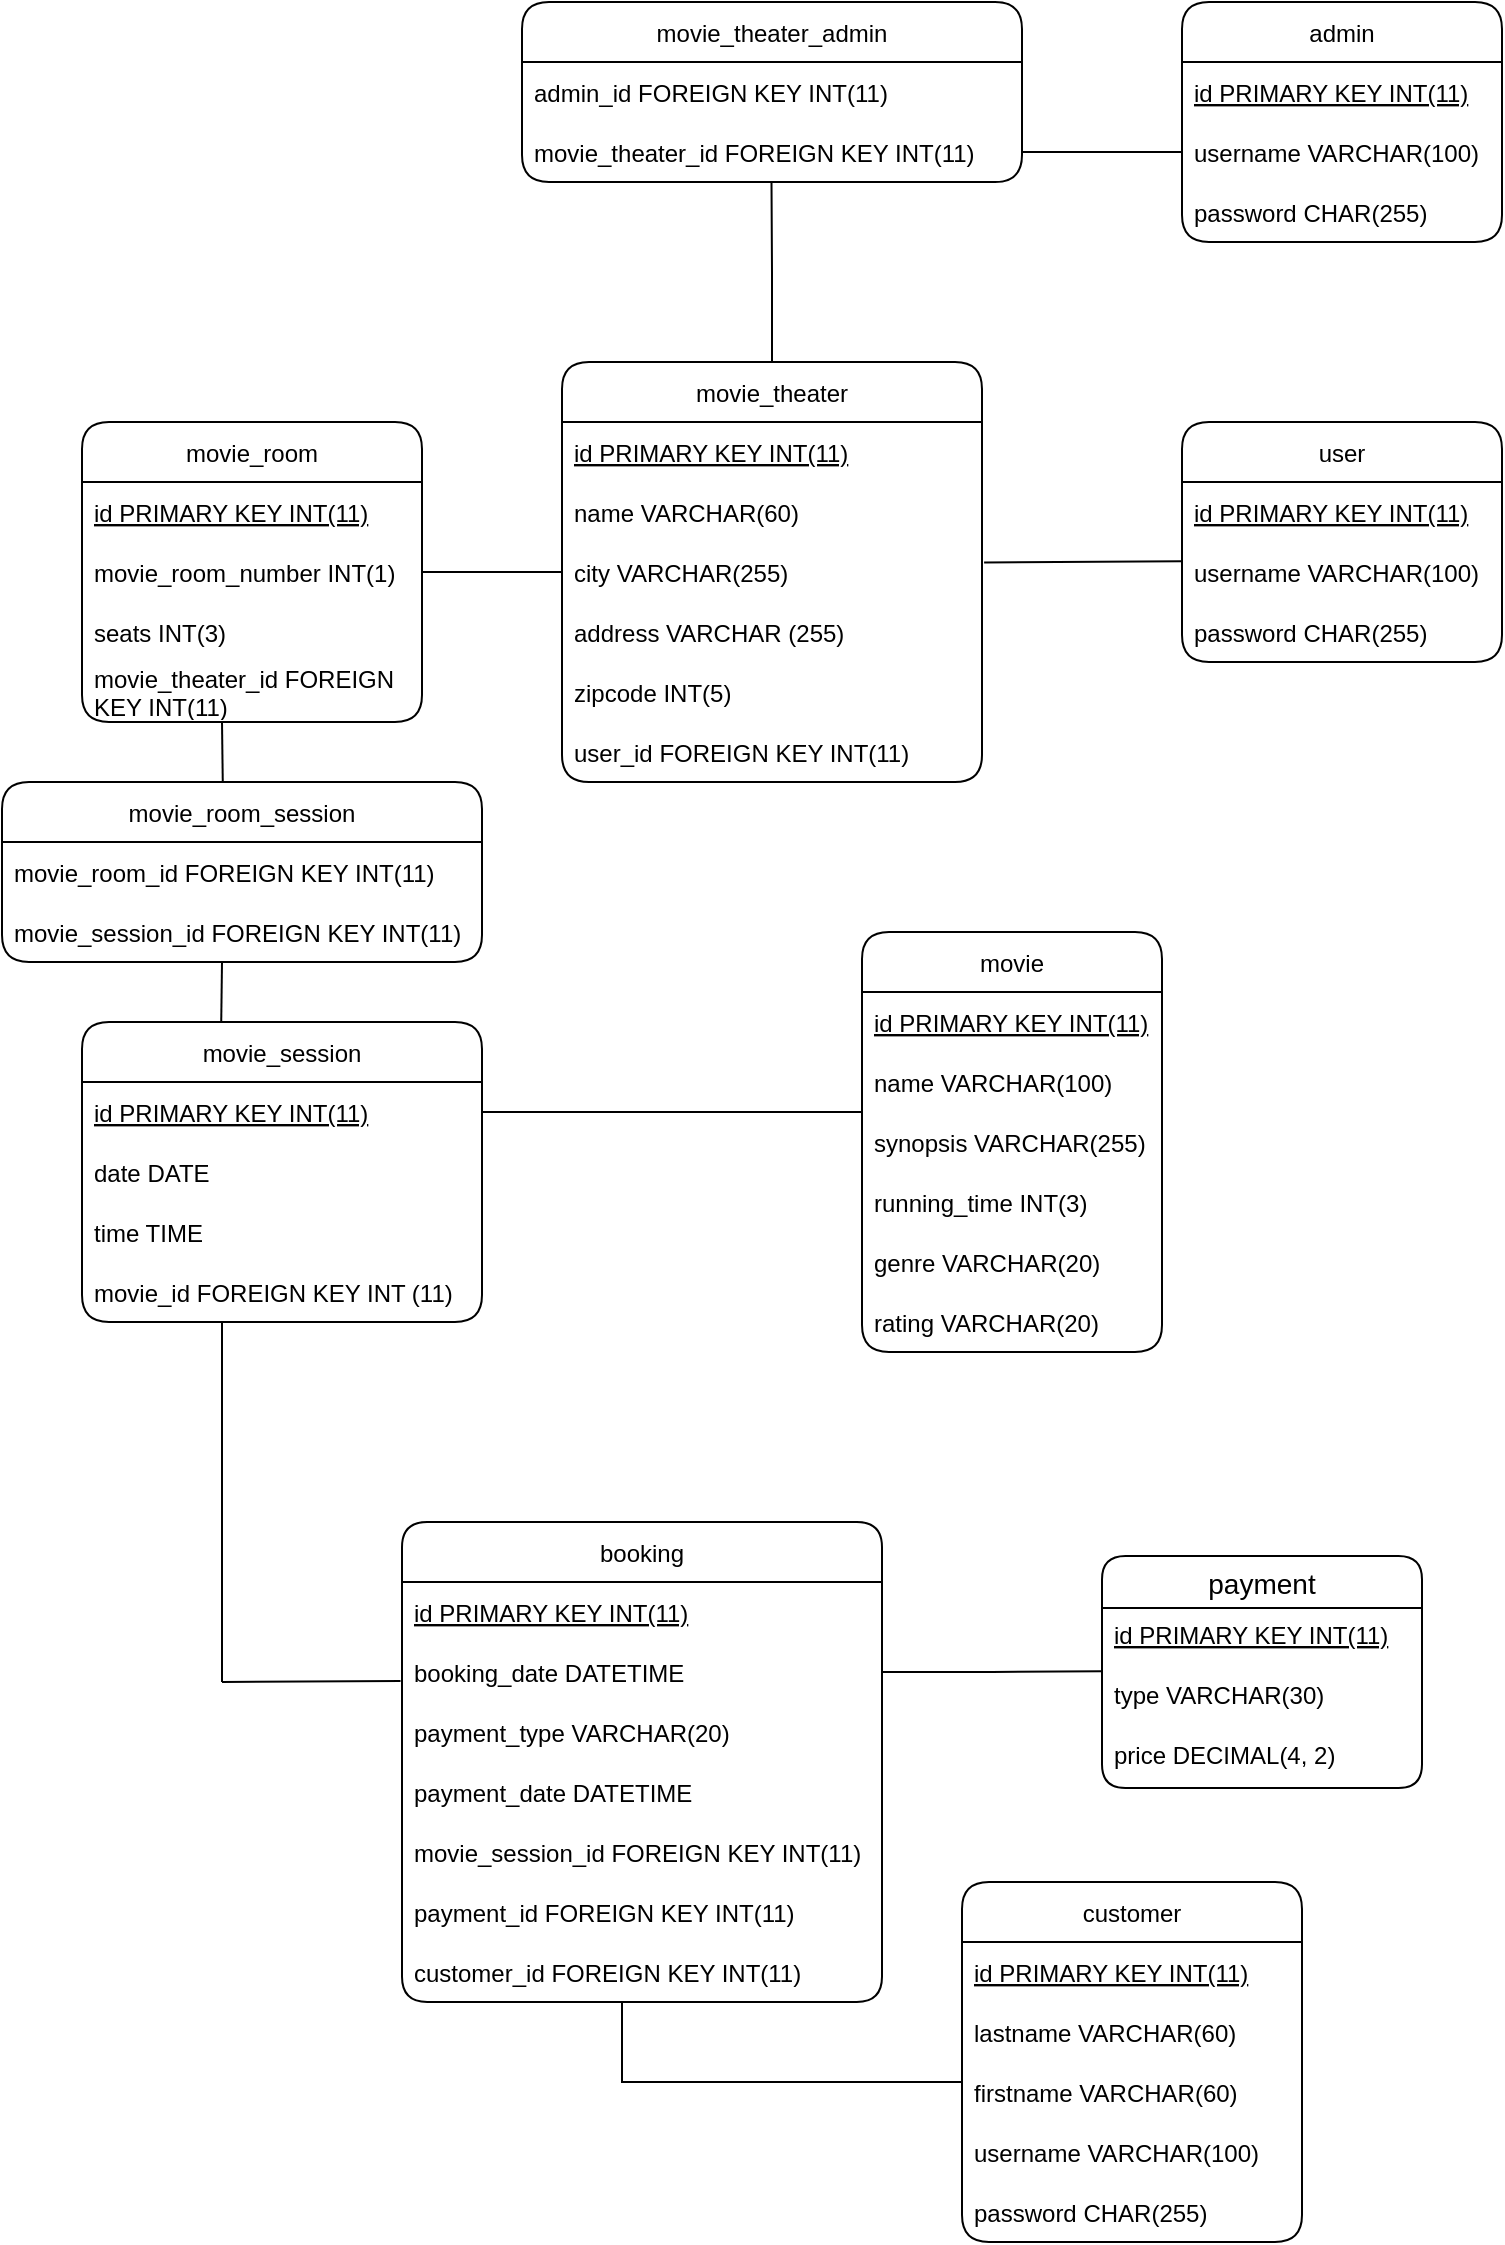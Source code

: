 <mxfile version="20.0.1" type="github"><diagram id="5yhG1IpICRClnGA9DFkU" name="Page-1"><mxGraphModel dx="1422" dy="762" grid="1" gridSize="10" guides="1" tooltips="1" connect="1" arrows="1" fold="1" page="1" pageScale="1" pageWidth="827" pageHeight="1169" math="0" shadow="0"><root><mxCell id="0"/><mxCell id="1" parent="0"/><mxCell id="CclAL4hbT1v-Oei8ermD-147" style="edgeStyle=orthogonalEdgeStyle;rounded=0;orthogonalLoop=1;jettySize=auto;html=1;exitX=0.5;exitY=0;exitDx=0;exitDy=0;entryX=0.499;entryY=1;entryDx=0;entryDy=0;entryPerimeter=0;endArrow=none;endFill=0;" edge="1" parent="1" source="CclAL4hbT1v-Oei8ermD-148" target="CclAL4hbT1v-Oei8ermD-205"><mxGeometry relative="1" as="geometry"/></mxCell><mxCell id="CclAL4hbT1v-Oei8ermD-148" value="movie_theater" style="swimlane;fontStyle=0;childLayout=stackLayout;horizontal=1;startSize=30;horizontalStack=0;resizeParent=1;resizeParentMax=0;resizeLast=0;collapsible=1;marginBottom=0;rounded=1;swimlaneLine=1;verticalAlign=middle;" vertex="1" parent="1"><mxGeometry x="320" y="220" width="210" height="210" as="geometry"/></mxCell><mxCell id="CclAL4hbT1v-Oei8ermD-149" value="id PRIMARY KEY INT(11)" style="text;strokeColor=none;fillColor=none;align=left;verticalAlign=middle;spacingLeft=4;spacingRight=4;overflow=hidden;points=[[0,0.5],[1,0.5]];portConstraint=eastwest;rotatable=0;fontStyle=4" vertex="1" parent="CclAL4hbT1v-Oei8ermD-148"><mxGeometry y="30" width="210" height="30" as="geometry"/></mxCell><mxCell id="CclAL4hbT1v-Oei8ermD-150" value="name VARCHAR(60)" style="text;strokeColor=none;fillColor=none;align=left;verticalAlign=middle;spacingLeft=4;spacingRight=4;overflow=hidden;points=[[0,0.5],[1,0.5]];portConstraint=eastwest;rotatable=0;" vertex="1" parent="CclAL4hbT1v-Oei8ermD-148"><mxGeometry y="60" width="210" height="30" as="geometry"/></mxCell><object label="city VARCHAR(255)" id="CclAL4hbT1v-Oei8ermD-151"><mxCell style="text;strokeColor=none;fillColor=none;align=left;verticalAlign=middle;spacingLeft=4;spacingRight=4;overflow=hidden;points=[[0,0.5],[1,0.5]];portConstraint=eastwest;rotatable=0;" vertex="1" parent="CclAL4hbT1v-Oei8ermD-148"><mxGeometry y="90" width="210" height="30" as="geometry"/></mxCell></object><mxCell id="CclAL4hbT1v-Oei8ermD-152" value="address VARCHAR (255)" style="text;strokeColor=none;fillColor=none;align=left;verticalAlign=middle;spacingLeft=4;spacingRight=4;overflow=hidden;points=[[0,0.5],[1,0.5]];portConstraint=eastwest;rotatable=0;" vertex="1" parent="CclAL4hbT1v-Oei8ermD-148"><mxGeometry y="120" width="210" height="30" as="geometry"/></mxCell><mxCell id="CclAL4hbT1v-Oei8ermD-153" value="zipcode INT(5)" style="text;strokeColor=none;fillColor=none;align=left;verticalAlign=middle;spacingLeft=4;spacingRight=4;overflow=hidden;points=[[0,0.5],[1,0.5]];portConstraint=eastwest;rotatable=0;" vertex="1" parent="CclAL4hbT1v-Oei8ermD-148"><mxGeometry y="150" width="210" height="30" as="geometry"/></mxCell><mxCell id="CclAL4hbT1v-Oei8ermD-154" value="user_id FOREIGN KEY INT(11)" style="text;strokeColor=none;fillColor=none;align=left;verticalAlign=middle;spacingLeft=4;spacingRight=4;overflow=hidden;points=[[0,0.5],[1,0.5]];portConstraint=eastwest;rotatable=0;" vertex="1" parent="CclAL4hbT1v-Oei8ermD-148"><mxGeometry y="180" width="210" height="30" as="geometry"/></mxCell><mxCell id="CclAL4hbT1v-Oei8ermD-155" value="admin" style="swimlane;fontStyle=0;childLayout=stackLayout;horizontal=1;startSize=30;horizontalStack=0;resizeParent=1;resizeParentMax=0;resizeLast=0;collapsible=1;marginBottom=0;rounded=1;" vertex="1" parent="1"><mxGeometry x="630" y="40" width="160" height="120" as="geometry"/></mxCell><mxCell id="CclAL4hbT1v-Oei8ermD-156" value="id PRIMARY KEY INT(11)" style="text;strokeColor=none;fillColor=none;align=left;verticalAlign=middle;spacingLeft=4;spacingRight=4;overflow=hidden;points=[[0,0.5],[1,0.5]];portConstraint=eastwest;rotatable=0;rounded=1;fontStyle=4" vertex="1" parent="CclAL4hbT1v-Oei8ermD-155"><mxGeometry y="30" width="160" height="30" as="geometry"/></mxCell><mxCell id="CclAL4hbT1v-Oei8ermD-157" value="username VARCHAR(100)" style="text;strokeColor=none;fillColor=none;align=left;verticalAlign=middle;spacingLeft=4;spacingRight=4;overflow=hidden;points=[[0,0.5],[1,0.5]];portConstraint=eastwest;rotatable=0;rounded=1;" vertex="1" parent="CclAL4hbT1v-Oei8ermD-155"><mxGeometry y="60" width="160" height="30" as="geometry"/></mxCell><mxCell id="CclAL4hbT1v-Oei8ermD-158" value="password CHAR(255)" style="text;strokeColor=none;fillColor=none;align=left;verticalAlign=middle;spacingLeft=4;spacingRight=4;overflow=hidden;points=[[0,0.5],[1,0.5]];portConstraint=eastwest;rotatable=0;rounded=1;" vertex="1" parent="CclAL4hbT1v-Oei8ermD-155"><mxGeometry y="90" width="160" height="30" as="geometry"/></mxCell><mxCell id="CclAL4hbT1v-Oei8ermD-159" value="movie_room" style="swimlane;fontStyle=0;childLayout=stackLayout;horizontal=1;startSize=30;horizontalStack=0;resizeParent=1;resizeParentMax=0;resizeLast=0;collapsible=1;marginBottom=0;rounded=1;" vertex="1" parent="1"><mxGeometry x="80" y="250" width="170" height="150" as="geometry"/></mxCell><mxCell id="CclAL4hbT1v-Oei8ermD-160" value="id PRIMARY KEY INT(11)" style="text;strokeColor=none;fillColor=none;align=left;verticalAlign=middle;spacingLeft=4;spacingRight=4;overflow=hidden;points=[[0,0.5],[1,0.5]];portConstraint=eastwest;rotatable=0;rounded=1;fontStyle=4" vertex="1" parent="CclAL4hbT1v-Oei8ermD-159"><mxGeometry y="30" width="170" height="30" as="geometry"/></mxCell><mxCell id="CclAL4hbT1v-Oei8ermD-161" value="movie_room_number INT(1)" style="text;strokeColor=none;fillColor=none;align=left;verticalAlign=middle;spacingLeft=4;spacingRight=4;overflow=hidden;points=[[0,0.5],[1,0.5]];portConstraint=eastwest;rotatable=0;rounded=1;" vertex="1" parent="CclAL4hbT1v-Oei8ermD-159"><mxGeometry y="60" width="170" height="30" as="geometry"/></mxCell><mxCell id="CclAL4hbT1v-Oei8ermD-162" value="seats INT(3)" style="text;strokeColor=none;fillColor=none;align=left;verticalAlign=middle;spacingLeft=4;spacingRight=4;overflow=hidden;points=[[0,0.5],[1,0.5]];portConstraint=eastwest;rotatable=0;rounded=1;" vertex="1" parent="CclAL4hbT1v-Oei8ermD-159"><mxGeometry y="90" width="170" height="30" as="geometry"/></mxCell><mxCell id="CclAL4hbT1v-Oei8ermD-163" value="movie_theater_id FOREIGN&#10;KEY INT(11)" style="text;strokeColor=none;fillColor=none;align=left;verticalAlign=middle;spacingLeft=4;spacingRight=4;overflow=hidden;points=[[0,0.5],[1,0.5]];portConstraint=eastwest;rotatable=0;rounded=1;" vertex="1" parent="CclAL4hbT1v-Oei8ermD-159"><mxGeometry y="120" width="170" height="30" as="geometry"/></mxCell><mxCell id="CclAL4hbT1v-Oei8ermD-164" style="edgeStyle=orthogonalEdgeStyle;rounded=0;orthogonalLoop=1;jettySize=auto;html=1;exitX=0.348;exitY=0.008;exitDx=0;exitDy=0;endArrow=none;endFill=0;exitPerimeter=0;" edge="1" parent="1" source="CclAL4hbT1v-Oei8ermD-165"><mxGeometry relative="1" as="geometry"><mxPoint x="150" y="520" as="targetPoint"/></mxGeometry></mxCell><mxCell id="CclAL4hbT1v-Oei8ermD-165" value="movie_session" style="swimlane;fontStyle=0;childLayout=stackLayout;horizontal=1;startSize=30;horizontalStack=0;resizeParent=1;resizeParentMax=0;resizeLast=0;collapsible=1;marginBottom=0;rounded=1;" vertex="1" parent="1"><mxGeometry x="80" y="550" width="200" height="150" as="geometry"/></mxCell><mxCell id="CclAL4hbT1v-Oei8ermD-166" value="id PRIMARY KEY INT(11)" style="text;strokeColor=none;fillColor=none;align=left;verticalAlign=middle;spacingLeft=4;spacingRight=4;overflow=hidden;points=[[0,0.5],[1,0.5]];portConstraint=eastwest;rotatable=0;rounded=1;fontStyle=4" vertex="1" parent="CclAL4hbT1v-Oei8ermD-165"><mxGeometry y="30" width="200" height="30" as="geometry"/></mxCell><mxCell id="CclAL4hbT1v-Oei8ermD-167" value="date DATE" style="text;strokeColor=none;fillColor=none;align=left;verticalAlign=middle;spacingLeft=4;spacingRight=4;overflow=hidden;points=[[0,0.5],[1,0.5]];portConstraint=eastwest;rotatable=0;rounded=1;" vertex="1" parent="CclAL4hbT1v-Oei8ermD-165"><mxGeometry y="60" width="200" height="30" as="geometry"/></mxCell><mxCell id="CclAL4hbT1v-Oei8ermD-168" value="time TIME" style="text;strokeColor=none;fillColor=none;align=left;verticalAlign=middle;spacingLeft=4;spacingRight=4;overflow=hidden;points=[[0,0.5],[1,0.5]];portConstraint=eastwest;rotatable=0;rounded=1;" vertex="1" parent="CclAL4hbT1v-Oei8ermD-165"><mxGeometry y="90" width="200" height="30" as="geometry"/></mxCell><mxCell id="CclAL4hbT1v-Oei8ermD-169" value="movie_id FOREIGN KEY INT (11)" style="text;strokeColor=none;fillColor=none;align=left;verticalAlign=middle;spacingLeft=4;spacingRight=4;overflow=hidden;points=[[0,0.5],[1,0.5]];portConstraint=eastwest;rotatable=0;rounded=1;" vertex="1" parent="CclAL4hbT1v-Oei8ermD-165"><mxGeometry y="120" width="200" height="30" as="geometry"/></mxCell><mxCell id="CclAL4hbT1v-Oei8ermD-170" value="movie" style="swimlane;fontStyle=0;childLayout=stackLayout;horizontal=1;startSize=30;horizontalStack=0;resizeParent=1;resizeParentMax=0;resizeLast=0;collapsible=1;marginBottom=0;rounded=1;" vertex="1" parent="1"><mxGeometry x="470" y="505" width="150" height="210" as="geometry"/></mxCell><mxCell id="CclAL4hbT1v-Oei8ermD-171" value="id PRIMARY KEY INT(11)" style="text;strokeColor=none;fillColor=none;align=left;verticalAlign=middle;spacingLeft=4;spacingRight=4;overflow=hidden;points=[[0,0.5],[1,0.5]];portConstraint=eastwest;rotatable=0;rounded=1;fontStyle=4" vertex="1" parent="CclAL4hbT1v-Oei8ermD-170"><mxGeometry y="30" width="150" height="30" as="geometry"/></mxCell><mxCell id="CclAL4hbT1v-Oei8ermD-172" value="name VARCHAR(100)" style="text;strokeColor=none;fillColor=none;align=left;verticalAlign=middle;spacingLeft=4;spacingRight=4;overflow=hidden;points=[[0,0.5],[1,0.5]];portConstraint=eastwest;rotatable=0;rounded=1;" vertex="1" parent="CclAL4hbT1v-Oei8ermD-170"><mxGeometry y="60" width="150" height="30" as="geometry"/></mxCell><mxCell id="CclAL4hbT1v-Oei8ermD-173" value="synopsis VARCHAR(255)" style="text;strokeColor=none;fillColor=none;align=left;verticalAlign=middle;spacingLeft=4;spacingRight=4;overflow=hidden;points=[[0,0.5],[1,0.5]];portConstraint=eastwest;rotatable=0;rounded=1;" vertex="1" parent="CclAL4hbT1v-Oei8ermD-170"><mxGeometry y="90" width="150" height="30" as="geometry"/></mxCell><mxCell id="CclAL4hbT1v-Oei8ermD-174" value="running_time INT(3)" style="text;strokeColor=none;fillColor=none;align=left;verticalAlign=middle;spacingLeft=4;spacingRight=4;overflow=hidden;points=[[0,0.5],[1,0.5]];portConstraint=eastwest;rotatable=0;rounded=1;" vertex="1" parent="CclAL4hbT1v-Oei8ermD-170"><mxGeometry y="120" width="150" height="30" as="geometry"/></mxCell><mxCell id="CclAL4hbT1v-Oei8ermD-175" value="genre VARCHAR(20)" style="text;strokeColor=none;fillColor=none;align=left;verticalAlign=middle;spacingLeft=4;spacingRight=4;overflow=hidden;points=[[0,0.5],[1,0.5]];portConstraint=eastwest;rotatable=0;rounded=1;" vertex="1" parent="CclAL4hbT1v-Oei8ermD-170"><mxGeometry y="150" width="150" height="30" as="geometry"/></mxCell><mxCell id="CclAL4hbT1v-Oei8ermD-176" value="rating VARCHAR(20)" style="text;strokeColor=none;fillColor=none;align=left;verticalAlign=middle;spacingLeft=4;spacingRight=4;overflow=hidden;points=[[0,0.5],[1,0.5]];portConstraint=eastwest;rotatable=0;rounded=1;" vertex="1" parent="CclAL4hbT1v-Oei8ermD-170"><mxGeometry y="180" width="150" height="30" as="geometry"/></mxCell><mxCell id="CclAL4hbT1v-Oei8ermD-177" value="booking" style="swimlane;fontStyle=0;childLayout=stackLayout;horizontal=1;startSize=30;horizontalStack=0;resizeParent=1;resizeParentMax=0;resizeLast=0;collapsible=1;marginBottom=0;rounded=1;arcSize=14;" vertex="1" parent="1"><mxGeometry x="240" y="800" width="240" height="240" as="geometry"/></mxCell><mxCell id="CclAL4hbT1v-Oei8ermD-178" value="id PRIMARY KEY INT(11)" style="text;strokeColor=none;fillColor=none;align=left;verticalAlign=middle;spacingLeft=4;spacingRight=4;overflow=hidden;points=[[0,0.5],[1,0.5]];portConstraint=eastwest;rotatable=0;rounded=1;fontStyle=4" vertex="1" parent="CclAL4hbT1v-Oei8ermD-177"><mxGeometry y="30" width="240" height="30" as="geometry"/></mxCell><mxCell id="CclAL4hbT1v-Oei8ermD-179" value="booking_date DATETIME" style="text;strokeColor=none;fillColor=none;align=left;verticalAlign=middle;spacingLeft=4;spacingRight=4;overflow=hidden;points=[[0,0.5],[1,0.5]];portConstraint=eastwest;rotatable=0;rounded=1;" vertex="1" parent="CclAL4hbT1v-Oei8ermD-177"><mxGeometry y="60" width="240" height="30" as="geometry"/></mxCell><mxCell id="CclAL4hbT1v-Oei8ermD-180" value="payment_type VARCHAR(20)" style="text;strokeColor=none;fillColor=none;align=left;verticalAlign=middle;spacingLeft=4;spacingRight=4;overflow=hidden;points=[[0,0.5],[1,0.5]];portConstraint=eastwest;rotatable=0;rounded=1;" vertex="1" parent="CclAL4hbT1v-Oei8ermD-177"><mxGeometry y="90" width="240" height="30" as="geometry"/></mxCell><mxCell id="CclAL4hbT1v-Oei8ermD-181" value="payment_date DATETIME" style="text;strokeColor=none;fillColor=none;align=left;verticalAlign=middle;spacingLeft=4;spacingRight=4;overflow=hidden;points=[[0,0.5],[1,0.5]];portConstraint=eastwest;rotatable=0;rounded=1;" vertex="1" parent="CclAL4hbT1v-Oei8ermD-177"><mxGeometry y="120" width="240" height="30" as="geometry"/></mxCell><mxCell id="CclAL4hbT1v-Oei8ermD-182" value="movie_session_id FOREIGN KEY INT(11)" style="text;strokeColor=none;fillColor=none;align=left;verticalAlign=middle;spacingLeft=4;spacingRight=4;overflow=hidden;points=[[0,0.5],[1,0.5]];portConstraint=eastwest;rotatable=0;rounded=1;" vertex="1" parent="CclAL4hbT1v-Oei8ermD-177"><mxGeometry y="150" width="240" height="30" as="geometry"/></mxCell><mxCell id="CclAL4hbT1v-Oei8ermD-183" value="payment_id FOREIGN KEY INT(11)" style="text;strokeColor=none;fillColor=none;align=left;verticalAlign=middle;spacingLeft=4;spacingRight=4;overflow=hidden;points=[[0,0.5],[1,0.5]];portConstraint=eastwest;rotatable=0;rounded=1;" vertex="1" parent="CclAL4hbT1v-Oei8ermD-177"><mxGeometry y="180" width="240" height="30" as="geometry"/></mxCell><mxCell id="CclAL4hbT1v-Oei8ermD-184" value="customer_id FOREIGN KEY INT(11)" style="text;strokeColor=none;fillColor=none;align=left;verticalAlign=middle;spacingLeft=4;spacingRight=4;overflow=hidden;points=[[0,0.5],[1,0.5]];portConstraint=eastwest;rotatable=0;rounded=1;" vertex="1" parent="CclAL4hbT1v-Oei8ermD-177"><mxGeometry y="210" width="240" height="30" as="geometry"/></mxCell><mxCell id="CclAL4hbT1v-Oei8ermD-185" value="" style="endArrow=none;html=1;rounded=0;" edge="1" parent="1"><mxGeometry relative="1" as="geometry"><mxPoint x="150" y="700" as="sourcePoint"/><mxPoint x="150" y="880" as="targetPoint"/></mxGeometry></mxCell><mxCell id="CclAL4hbT1v-Oei8ermD-186" value="" style="endArrow=none;html=1;rounded=0;entryX=-0.003;entryY=0.651;entryDx=0;entryDy=0;entryPerimeter=0;" edge="1" parent="1" target="CclAL4hbT1v-Oei8ermD-179"><mxGeometry relative="1" as="geometry"><mxPoint x="150" y="880" as="sourcePoint"/><mxPoint x="280" y="880" as="targetPoint"/></mxGeometry></mxCell><mxCell id="CclAL4hbT1v-Oei8ermD-187" value="customer" style="swimlane;fontStyle=0;childLayout=stackLayout;horizontal=1;startSize=30;horizontalStack=0;resizeParent=1;resizeParentMax=0;resizeLast=0;collapsible=1;marginBottom=0;rounded=1;labelBackgroundColor=none;" vertex="1" parent="1"><mxGeometry x="520" y="980" width="170" height="180" as="geometry"/></mxCell><mxCell id="CclAL4hbT1v-Oei8ermD-188" value="id PRIMARY KEY INT(11)" style="text;strokeColor=none;fillColor=none;align=left;verticalAlign=middle;spacingLeft=4;spacingRight=4;overflow=hidden;points=[[0,0.5],[1,0.5]];portConstraint=eastwest;rotatable=0;rounded=1;labelBackgroundColor=none;fontStyle=4" vertex="1" parent="CclAL4hbT1v-Oei8ermD-187"><mxGeometry y="30" width="170" height="30" as="geometry"/></mxCell><mxCell id="CclAL4hbT1v-Oei8ermD-189" value="lastname VARCHAR(60)" style="text;strokeColor=none;fillColor=none;align=left;verticalAlign=middle;spacingLeft=4;spacingRight=4;overflow=hidden;points=[[0,0.5],[1,0.5]];portConstraint=eastwest;rotatable=0;rounded=1;labelBackgroundColor=none;" vertex="1" parent="CclAL4hbT1v-Oei8ermD-187"><mxGeometry y="60" width="170" height="30" as="geometry"/></mxCell><mxCell id="CclAL4hbT1v-Oei8ermD-190" value="firstname VARCHAR(60)" style="text;strokeColor=none;fillColor=none;align=left;verticalAlign=middle;spacingLeft=4;spacingRight=4;overflow=hidden;points=[[0,0.5],[1,0.5]];portConstraint=eastwest;rotatable=0;rounded=1;labelBackgroundColor=none;" vertex="1" parent="CclAL4hbT1v-Oei8ermD-187"><mxGeometry y="90" width="170" height="30" as="geometry"/></mxCell><mxCell id="CclAL4hbT1v-Oei8ermD-191" value="username VARCHAR(100)" style="text;strokeColor=none;fillColor=none;align=left;verticalAlign=middle;spacingLeft=4;spacingRight=4;overflow=hidden;points=[[0,0.5],[1,0.5]];portConstraint=eastwest;rotatable=0;rounded=1;labelBackgroundColor=none;" vertex="1" parent="CclAL4hbT1v-Oei8ermD-187"><mxGeometry y="120" width="170" height="30" as="geometry"/></mxCell><mxCell id="CclAL4hbT1v-Oei8ermD-192" value="password CHAR(255)" style="text;strokeColor=none;fillColor=none;align=left;verticalAlign=middle;spacingLeft=4;spacingRight=4;overflow=hidden;points=[[0,0.5],[1,0.5]];portConstraint=eastwest;rotatable=0;rounded=1;labelBackgroundColor=none;" vertex="1" parent="CclAL4hbT1v-Oei8ermD-187"><mxGeometry y="150" width="170" height="30" as="geometry"/></mxCell><mxCell id="CclAL4hbT1v-Oei8ermD-193" value="" style="endArrow=none;html=1;rounded=0;entryX=0;entryY=0.333;entryDx=0;entryDy=0;entryPerimeter=0;" edge="1" parent="1" target="CclAL4hbT1v-Oei8ermD-190"><mxGeometry relative="1" as="geometry"><mxPoint x="350" y="1040" as="sourcePoint"/><mxPoint x="510" y="950" as="targetPoint"/><Array as="points"><mxPoint x="350" y="1080"/></Array></mxGeometry></mxCell><mxCell id="CclAL4hbT1v-Oei8ermD-194" value="payment" style="swimlane;fontStyle=0;childLayout=stackLayout;horizontal=1;startSize=26;horizontalStack=0;resizeParent=1;resizeParentMax=0;resizeLast=0;collapsible=1;marginBottom=0;align=center;fontSize=14;rounded=1;labelBackgroundColor=none;" vertex="1" parent="1"><mxGeometry x="590" y="817" width="160" height="116" as="geometry"/></mxCell><mxCell id="CclAL4hbT1v-Oei8ermD-195" value="id PRIMARY KEY INT(11)" style="text;strokeColor=none;fillColor=none;spacingLeft=4;spacingRight=4;overflow=hidden;rotatable=0;points=[[0,0.5],[1,0.5]];portConstraint=eastwest;fontSize=12;rounded=1;labelBackgroundColor=none;fontStyle=4" vertex="1" parent="CclAL4hbT1v-Oei8ermD-194"><mxGeometry y="26" width="160" height="30" as="geometry"/></mxCell><mxCell id="CclAL4hbT1v-Oei8ermD-196" value="type VARCHAR(30)" style="text;strokeColor=none;fillColor=none;spacingLeft=4;spacingRight=4;overflow=hidden;rotatable=0;points=[[0,0.5],[1,0.5]];portConstraint=eastwest;fontSize=12;rounded=1;labelBackgroundColor=none;" vertex="1" parent="CclAL4hbT1v-Oei8ermD-194"><mxGeometry y="56" width="160" height="30" as="geometry"/></mxCell><mxCell id="CclAL4hbT1v-Oei8ermD-197" value="price DECIMAL(4, 2)" style="text;strokeColor=none;fillColor=none;spacingLeft=4;spacingRight=4;overflow=hidden;rotatable=0;points=[[0,0.5],[1,0.5]];portConstraint=eastwest;fontSize=12;rounded=1;labelBackgroundColor=none;" vertex="1" parent="CclAL4hbT1v-Oei8ermD-194"><mxGeometry y="86" width="160" height="30" as="geometry"/></mxCell><mxCell id="CclAL4hbT1v-Oei8ermD-198" value="user" style="swimlane;fontStyle=0;childLayout=stackLayout;horizontal=1;startSize=30;horizontalStack=0;resizeParent=1;resizeParentMax=0;resizeLast=0;collapsible=1;marginBottom=0;rounded=1;labelBackgroundColor=none;" vertex="1" parent="1"><mxGeometry x="630" y="250" width="160" height="120" as="geometry"/></mxCell><mxCell id="CclAL4hbT1v-Oei8ermD-199" value="id PRIMARY KEY INT(11)" style="text;strokeColor=none;fillColor=none;align=left;verticalAlign=middle;spacingLeft=4;spacingRight=4;overflow=hidden;points=[[0,0.5],[1,0.5]];portConstraint=eastwest;rotatable=0;rounded=1;labelBackgroundColor=none;fontStyle=4" vertex="1" parent="CclAL4hbT1v-Oei8ermD-198"><mxGeometry y="30" width="160" height="30" as="geometry"/></mxCell><mxCell id="CclAL4hbT1v-Oei8ermD-200" value="username VARCHAR(100)" style="text;strokeColor=none;fillColor=none;align=left;verticalAlign=middle;spacingLeft=4;spacingRight=4;overflow=hidden;points=[[0,0.5],[1,0.5]];portConstraint=eastwest;rotatable=0;rounded=1;labelBackgroundColor=none;" vertex="1" parent="CclAL4hbT1v-Oei8ermD-198"><mxGeometry y="60" width="160" height="30" as="geometry"/></mxCell><mxCell id="CclAL4hbT1v-Oei8ermD-201" value="password CHAR(255)" style="text;strokeColor=none;fillColor=none;align=left;verticalAlign=middle;spacingLeft=4;spacingRight=4;overflow=hidden;points=[[0,0.5],[1,0.5]];portConstraint=eastwest;rotatable=0;rounded=1;labelBackgroundColor=none;" vertex="1" parent="CclAL4hbT1v-Oei8ermD-198"><mxGeometry y="90" width="160" height="30" as="geometry"/></mxCell><mxCell id="CclAL4hbT1v-Oei8ermD-202" value="" style="endArrow=none;html=1;rounded=0;exitX=1.005;exitY=0.34;exitDx=0;exitDy=0;exitPerimeter=0;" edge="1" parent="1" source="CclAL4hbT1v-Oei8ermD-151"><mxGeometry relative="1" as="geometry"><mxPoint x="490" y="320" as="sourcePoint"/><mxPoint x="630" y="319.66" as="targetPoint"/></mxGeometry></mxCell><mxCell id="CclAL4hbT1v-Oei8ermD-203" value="movie_theater_admin" style="swimlane;fontStyle=0;childLayout=stackLayout;horizontal=1;startSize=30;horizontalStack=0;resizeParent=1;resizeParentMax=0;resizeLast=0;collapsible=1;marginBottom=0;rounded=1;labelBackgroundColor=none;" vertex="1" parent="1"><mxGeometry x="300" y="40" width="250" height="90" as="geometry"/></mxCell><mxCell id="CclAL4hbT1v-Oei8ermD-204" value="admin_id FOREIGN KEY INT(11)" style="text;strokeColor=none;fillColor=none;align=left;verticalAlign=middle;spacingLeft=4;spacingRight=4;overflow=hidden;points=[[0,0.5],[1,0.5]];portConstraint=eastwest;rotatable=0;rounded=1;labelBackgroundColor=none;" vertex="1" parent="CclAL4hbT1v-Oei8ermD-203"><mxGeometry y="30" width="250" height="30" as="geometry"/></mxCell><mxCell id="CclAL4hbT1v-Oei8ermD-205" value="movie_theater_id FOREIGN KEY INT(11)" style="text;strokeColor=none;fillColor=none;align=left;verticalAlign=middle;spacingLeft=4;spacingRight=4;overflow=hidden;points=[[0,0.5],[1,0.5]];portConstraint=eastwest;rotatable=0;rounded=1;labelBackgroundColor=none;" vertex="1" parent="CclAL4hbT1v-Oei8ermD-203"><mxGeometry y="60" width="250" height="30" as="geometry"/></mxCell><mxCell id="CclAL4hbT1v-Oei8ermD-206" style="edgeStyle=orthogonalEdgeStyle;rounded=0;orthogonalLoop=1;jettySize=auto;html=1;exitX=1;exitY=0.5;exitDx=0;exitDy=0;entryX=0;entryY=0.5;entryDx=0;entryDy=0;endArrow=none;endFill=0;" edge="1" parent="1" source="CclAL4hbT1v-Oei8ermD-205" target="CclAL4hbT1v-Oei8ermD-157"><mxGeometry relative="1" as="geometry"/></mxCell><mxCell id="CclAL4hbT1v-Oei8ermD-207" style="edgeStyle=orthogonalEdgeStyle;rounded=0;orthogonalLoop=1;jettySize=auto;html=1;exitX=0.46;exitY=0.014;exitDx=0;exitDy=0;endArrow=none;endFill=0;exitPerimeter=0;" edge="1" parent="1" source="CclAL4hbT1v-Oei8ermD-208"><mxGeometry relative="1" as="geometry"><mxPoint x="150" y="400" as="targetPoint"/></mxGeometry></mxCell><mxCell id="CclAL4hbT1v-Oei8ermD-208" value="movie_room_session" style="swimlane;fontStyle=0;childLayout=stackLayout;horizontal=1;startSize=30;horizontalStack=0;resizeParent=1;resizeParentMax=0;resizeLast=0;collapsible=1;marginBottom=0;rounded=1;labelBackgroundColor=none;" vertex="1" parent="1"><mxGeometry x="40" y="430" width="240" height="90" as="geometry"/></mxCell><mxCell id="CclAL4hbT1v-Oei8ermD-209" value="movie_room_id FOREIGN KEY INT(11)" style="text;strokeColor=none;fillColor=none;align=left;verticalAlign=middle;spacingLeft=4;spacingRight=4;overflow=hidden;points=[[0,0.5],[1,0.5]];portConstraint=eastwest;rotatable=0;rounded=1;labelBackgroundColor=none;" vertex="1" parent="CclAL4hbT1v-Oei8ermD-208"><mxGeometry y="30" width="240" height="30" as="geometry"/></mxCell><mxCell id="CclAL4hbT1v-Oei8ermD-210" value="movie_session_id FOREIGN KEY INT(11)" style="text;strokeColor=none;fillColor=none;align=left;verticalAlign=middle;spacingLeft=4;spacingRight=4;overflow=hidden;points=[[0,0.5],[1,0.5]];portConstraint=eastwest;rotatable=0;rounded=1;labelBackgroundColor=none;" vertex="1" parent="CclAL4hbT1v-Oei8ermD-208"><mxGeometry y="60" width="240" height="30" as="geometry"/></mxCell><mxCell id="CclAL4hbT1v-Oei8ermD-211" style="edgeStyle=orthogonalEdgeStyle;rounded=0;orthogonalLoop=1;jettySize=auto;html=1;exitX=1;exitY=0.5;exitDx=0;exitDy=0;entryX=0;entryY=0.5;entryDx=0;entryDy=0;endArrow=none;endFill=0;" edge="1" parent="1" source="CclAL4hbT1v-Oei8ermD-161" target="CclAL4hbT1v-Oei8ermD-151"><mxGeometry relative="1" as="geometry"/></mxCell><mxCell id="CclAL4hbT1v-Oei8ermD-212" style="edgeStyle=orthogonalEdgeStyle;rounded=0;orthogonalLoop=1;jettySize=auto;html=1;exitX=0;exitY=0.5;exitDx=0;exitDy=0;endArrow=none;endFill=0;" edge="1" parent="1" source="CclAL4hbT1v-Oei8ermD-173" target="CclAL4hbT1v-Oei8ermD-166"><mxGeometry relative="1" as="geometry"><Array as="points"><mxPoint x="470" y="595"/></Array></mxGeometry></mxCell><mxCell id="CclAL4hbT1v-Oei8ermD-213" style="edgeStyle=orthogonalEdgeStyle;rounded=0;orthogonalLoop=1;jettySize=auto;html=1;exitX=1;exitY=0.5;exitDx=0;exitDy=0;entryX=0;entryY=0.056;entryDx=0;entryDy=0;entryPerimeter=0;endArrow=none;endFill=0;" edge="1" parent="1" source="CclAL4hbT1v-Oei8ermD-179" target="CclAL4hbT1v-Oei8ermD-196"><mxGeometry relative="1" as="geometry"/></mxCell></root></mxGraphModel></diagram></mxfile>